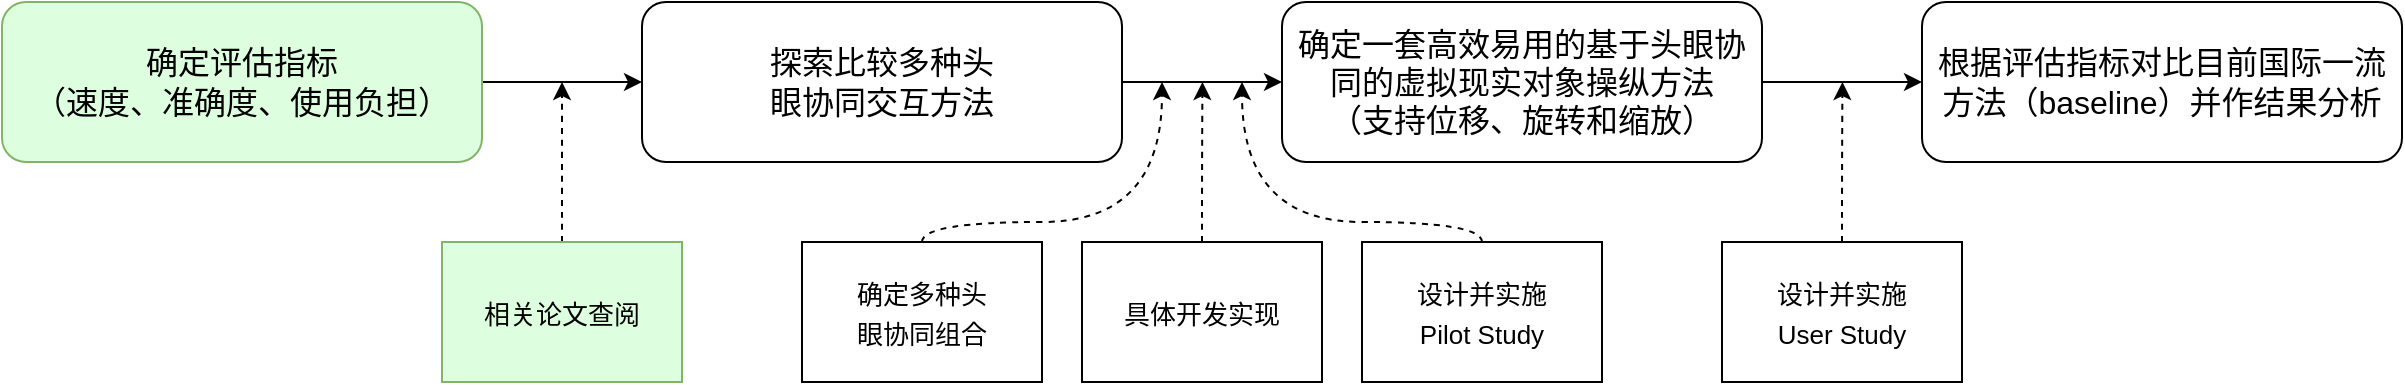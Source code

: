 <mxfile version="19.0.3" type="device"><diagram id="JO7jo7E1rl1_X1a3AnEf" name="Page-1"><mxGraphModel dx="1442" dy="1050" grid="1" gridSize="10" guides="1" tooltips="1" connect="1" arrows="1" fold="1" page="1" pageScale="1" pageWidth="850" pageHeight="1100" math="0" shadow="0"><root><mxCell id="0"/><mxCell id="1" parent="0"/><mxCell id="30Il4GUM7KAXF5DZVOMm-4" style="edgeStyle=orthogonalEdgeStyle;rounded=0;orthogonalLoop=1;jettySize=auto;html=1;exitX=1;exitY=0.5;exitDx=0;exitDy=0;entryX=0;entryY=0.5;entryDx=0;entryDy=0;fontSize=16;" edge="1" parent="1" source="30Il4GUM7KAXF5DZVOMm-1" target="30Il4GUM7KAXF5DZVOMm-3"><mxGeometry relative="1" as="geometry"/></mxCell><mxCell id="30Il4GUM7KAXF5DZVOMm-1" value="&lt;font style=&quot;font-size: 16px;&quot;&gt;确定评估指标&lt;br&gt;（速度、准确度、使用负担）&lt;/font&gt;" style="rounded=1;whiteSpace=wrap;html=1;spacingLeft=6;spacingRight=6;fillColor=#DEFFDF;strokeColor=#82b366;" vertex="1" parent="1"><mxGeometry x="80" y="80" width="240" height="80" as="geometry"/></mxCell><mxCell id="30Il4GUM7KAXF5DZVOMm-9" style="edgeStyle=orthogonalEdgeStyle;curved=1;rounded=0;orthogonalLoop=1;jettySize=auto;html=1;exitX=1;exitY=0.5;exitDx=0;exitDy=0;entryX=0;entryY=0.5;entryDx=0;entryDy=0;fontSize=13;" edge="1" parent="1" source="30Il4GUM7KAXF5DZVOMm-3" target="30Il4GUM7KAXF5DZVOMm-8"><mxGeometry relative="1" as="geometry"/></mxCell><mxCell id="30Il4GUM7KAXF5DZVOMm-3" value="&lt;span style=&quot;font-size: 16px;&quot;&gt;探索比较多种头&lt;br&gt;眼协同交互方法&lt;/span&gt;" style="rounded=1;whiteSpace=wrap;html=1;spacingLeft=6;spacingRight=6;" vertex="1" parent="1"><mxGeometry x="400" y="80" width="240" height="80" as="geometry"/></mxCell><mxCell id="30Il4GUM7KAXF5DZVOMm-7" style="edgeStyle=orthogonalEdgeStyle;rounded=0;orthogonalLoop=1;jettySize=auto;html=1;exitX=0.5;exitY=0;exitDx=0;exitDy=0;fontSize=13;curved=1;dashed=1;" edge="1" parent="1" source="30Il4GUM7KAXF5DZVOMm-6"><mxGeometry relative="1" as="geometry"><mxPoint x="360" y="120" as="targetPoint"/></mxGeometry></mxCell><mxCell id="30Il4GUM7KAXF5DZVOMm-6" value="&lt;font style=&quot;font-size: 13px;&quot;&gt;相关论文查阅&lt;/font&gt;" style="rounded=0;whiteSpace=wrap;html=1;fontSize=16;fillColor=#DEFFDF;strokeColor=#82b366;" vertex="1" parent="1"><mxGeometry x="300" y="200" width="120" height="70" as="geometry"/></mxCell><mxCell id="30Il4GUM7KAXF5DZVOMm-11" style="edgeStyle=orthogonalEdgeStyle;curved=1;rounded=0;orthogonalLoop=1;jettySize=auto;html=1;exitX=1;exitY=0.5;exitDx=0;exitDy=0;entryX=0;entryY=0.5;entryDx=0;entryDy=0;fontSize=13;" edge="1" parent="1" source="30Il4GUM7KAXF5DZVOMm-8" target="30Il4GUM7KAXF5DZVOMm-10"><mxGeometry relative="1" as="geometry"/></mxCell><mxCell id="30Il4GUM7KAXF5DZVOMm-8" value="&lt;span style=&quot;font-size: 16px;&quot;&gt;确定一套高效易用的基于头眼协同的虚拟现实对象操纵方法&lt;br&gt;（支持位移、旋转和缩放）&lt;/span&gt;" style="rounded=1;whiteSpace=wrap;html=1;spacingLeft=6;spacingRight=6;" vertex="1" parent="1"><mxGeometry x="720" y="80" width="240" height="80" as="geometry"/></mxCell><mxCell id="30Il4GUM7KAXF5DZVOMm-10" value="&lt;span style=&quot;font-size: 16px;&quot;&gt;根据评估指标对比目前国际一流方法（baseline）并作结果分析&lt;/span&gt;" style="rounded=1;whiteSpace=wrap;html=1;spacingLeft=6;spacingRight=6;" vertex="1" parent="1"><mxGeometry x="1040" y="80" width="240" height="80" as="geometry"/></mxCell><mxCell id="30Il4GUM7KAXF5DZVOMm-16" style="edgeStyle=orthogonalEdgeStyle;curved=1;rounded=0;orthogonalLoop=1;jettySize=auto;html=1;exitX=0.5;exitY=0;exitDx=0;exitDy=0;fontSize=13;dashed=1;" edge="1" parent="1" source="30Il4GUM7KAXF5DZVOMm-12"><mxGeometry relative="1" as="geometry"><mxPoint x="680.222" y="120" as="targetPoint"/></mxGeometry></mxCell><mxCell id="30Il4GUM7KAXF5DZVOMm-12" value="&lt;font style=&quot;font-size: 13px;&quot;&gt;具体开发实现&lt;/font&gt;" style="rounded=0;whiteSpace=wrap;html=1;fontSize=16;" vertex="1" parent="1"><mxGeometry x="620" y="200" width="120" height="70" as="geometry"/></mxCell><mxCell id="30Il4GUM7KAXF5DZVOMm-15" style="edgeStyle=orthogonalEdgeStyle;curved=1;rounded=0;orthogonalLoop=1;jettySize=auto;html=1;exitX=0.5;exitY=0;exitDx=0;exitDy=0;fontSize=13;dashed=1;" edge="1" parent="1" source="30Il4GUM7KAXF5DZVOMm-13"><mxGeometry relative="1" as="geometry"><mxPoint x="660" y="120" as="targetPoint"/><Array as="points"><mxPoint x="540" y="190"/><mxPoint x="660" y="190"/></Array></mxGeometry></mxCell><mxCell id="30Il4GUM7KAXF5DZVOMm-13" value="&lt;font style=&quot;font-size: 13px;&quot;&gt;确定多种头&lt;br&gt;眼协同组合&lt;/font&gt;" style="rounded=0;whiteSpace=wrap;html=1;fontSize=16;" vertex="1" parent="1"><mxGeometry x="480" y="200" width="120" height="70" as="geometry"/></mxCell><mxCell id="30Il4GUM7KAXF5DZVOMm-17" style="edgeStyle=orthogonalEdgeStyle;curved=1;rounded=0;orthogonalLoop=1;jettySize=auto;html=1;exitX=0.5;exitY=0;exitDx=0;exitDy=0;fontSize=13;dashed=1;" edge="1" parent="1" source="30Il4GUM7KAXF5DZVOMm-14"><mxGeometry relative="1" as="geometry"><mxPoint x="700" y="120" as="targetPoint"/><Array as="points"><mxPoint x="820" y="190"/><mxPoint x="700" y="190"/></Array></mxGeometry></mxCell><mxCell id="30Il4GUM7KAXF5DZVOMm-14" value="&lt;font style=&quot;font-size: 13px;&quot;&gt;设计并实施&lt;br&gt;Pilot Study&lt;br&gt;&lt;/font&gt;" style="rounded=0;whiteSpace=wrap;html=1;fontSize=16;" vertex="1" parent="1"><mxGeometry x="760" y="200" width="120" height="70" as="geometry"/></mxCell><mxCell id="30Il4GUM7KAXF5DZVOMm-19" style="edgeStyle=orthogonalEdgeStyle;curved=1;rounded=0;orthogonalLoop=1;jettySize=auto;html=1;exitX=0.5;exitY=0;exitDx=0;exitDy=0;dashed=1;fontSize=13;" edge="1" parent="1" source="30Il4GUM7KAXF5DZVOMm-18"><mxGeometry relative="1" as="geometry"><mxPoint x="1000.222" y="120" as="targetPoint"/></mxGeometry></mxCell><mxCell id="30Il4GUM7KAXF5DZVOMm-18" value="&lt;font style=&quot;font-size: 13px;&quot;&gt;设计并实施&lt;br&gt;User Study&lt;br&gt;&lt;/font&gt;" style="rounded=0;whiteSpace=wrap;html=1;fontSize=16;" vertex="1" parent="1"><mxGeometry x="940" y="200" width="120" height="70" as="geometry"/></mxCell></root></mxGraphModel></diagram></mxfile>